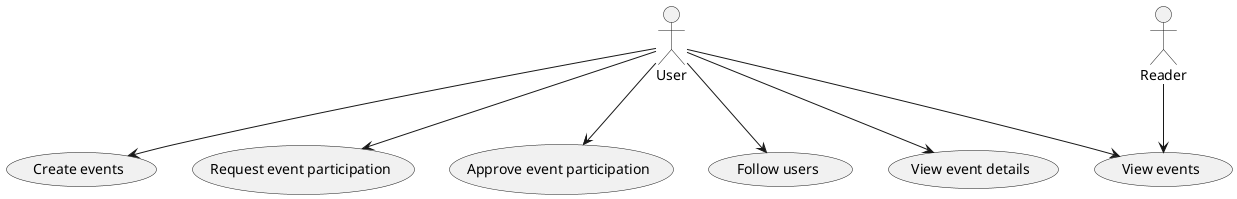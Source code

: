 @startuml UseCase

User --> (Create events)
User --> (Request event participation)
User --> (Approve event participation)
User --> (Follow users)
User --> (View events)
User --> (View event details)
Reader --> (View events)

@enduml